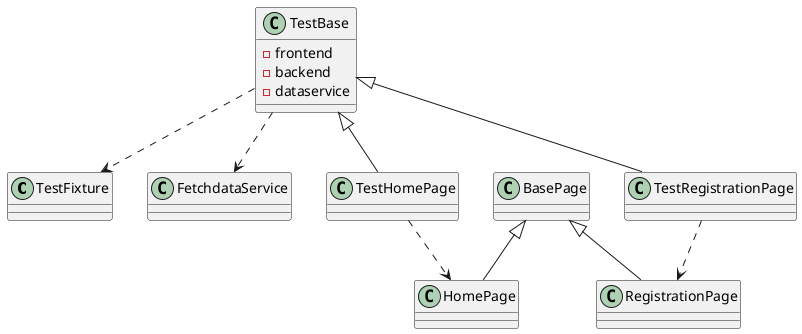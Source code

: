 @startuml
    class TestFixture
    class FetchdataService
    
    class BasePage
    class HomePage
    class RegistrationPage
    
    class TestBase
        TestBase : -frontend
        TestBase : -backend
        TestBase : -dataservice
    class TestHomePage
    class TestRegistrationPage
    
    
    BasePage <|-- HomePage
    BasePage <|-- RegistrationPage
    TestBase <|-- TestHomePage
    TestBase <|-- TestRegistrationPage
    
    TestBase ..> TestFixture
    TestBase ..> FetchdataService
    
    TestHomePage ..> HomePage
    TestRegistrationPage ..> RegistrationPage
@enduml

